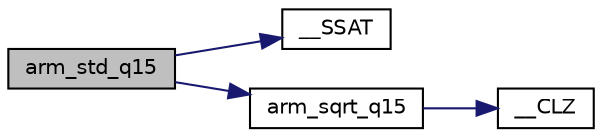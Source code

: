 digraph "arm_std_q15"
{
 // LATEX_PDF_SIZE
  edge [fontname="Helvetica",fontsize="10",labelfontname="Helvetica",labelfontsize="10"];
  node [fontname="Helvetica",fontsize="10",shape=record];
  rankdir="LR";
  Node1 [label="arm_std_q15",height=0.2,width=0.4,color="black", fillcolor="grey75", style="filled", fontcolor="black",tooltip="Standard deviation of the elements of a Q15 vector."];
  Node1 -> Node2 [color="midnightblue",fontsize="10",style="solid",fontname="Helvetica"];
  Node2 [label="__SSAT",height=0.2,width=0.4,color="black", fillcolor="white", style="filled",URL="$group___c_m_s_i_s___core___instruction_interface.html#ga372c0535573dde3e37f0f08c774a3487",tooltip="Signed Saturate."];
  Node1 -> Node3 [color="midnightblue",fontsize="10",style="solid",fontname="Helvetica"];
  Node3 [label="arm_sqrt_q15",height=0.2,width=0.4,color="black", fillcolor="white", style="filled",URL="$group___s_q_r_t.html#ga5abe5ca724f3e15849662b03752c1238",tooltip="Q15 square root function."];
  Node3 -> Node4 [color="midnightblue",fontsize="10",style="solid",fontname="Helvetica"];
  Node4 [label="__CLZ",height=0.2,width=0.4,color="black", fillcolor="white", style="filled",URL="$group___c_m_s_i_s___core___instruction_interface.html#gaf32ee2525f946bce31504904f3ef8243",tooltip="Count leading zeros."];
}
